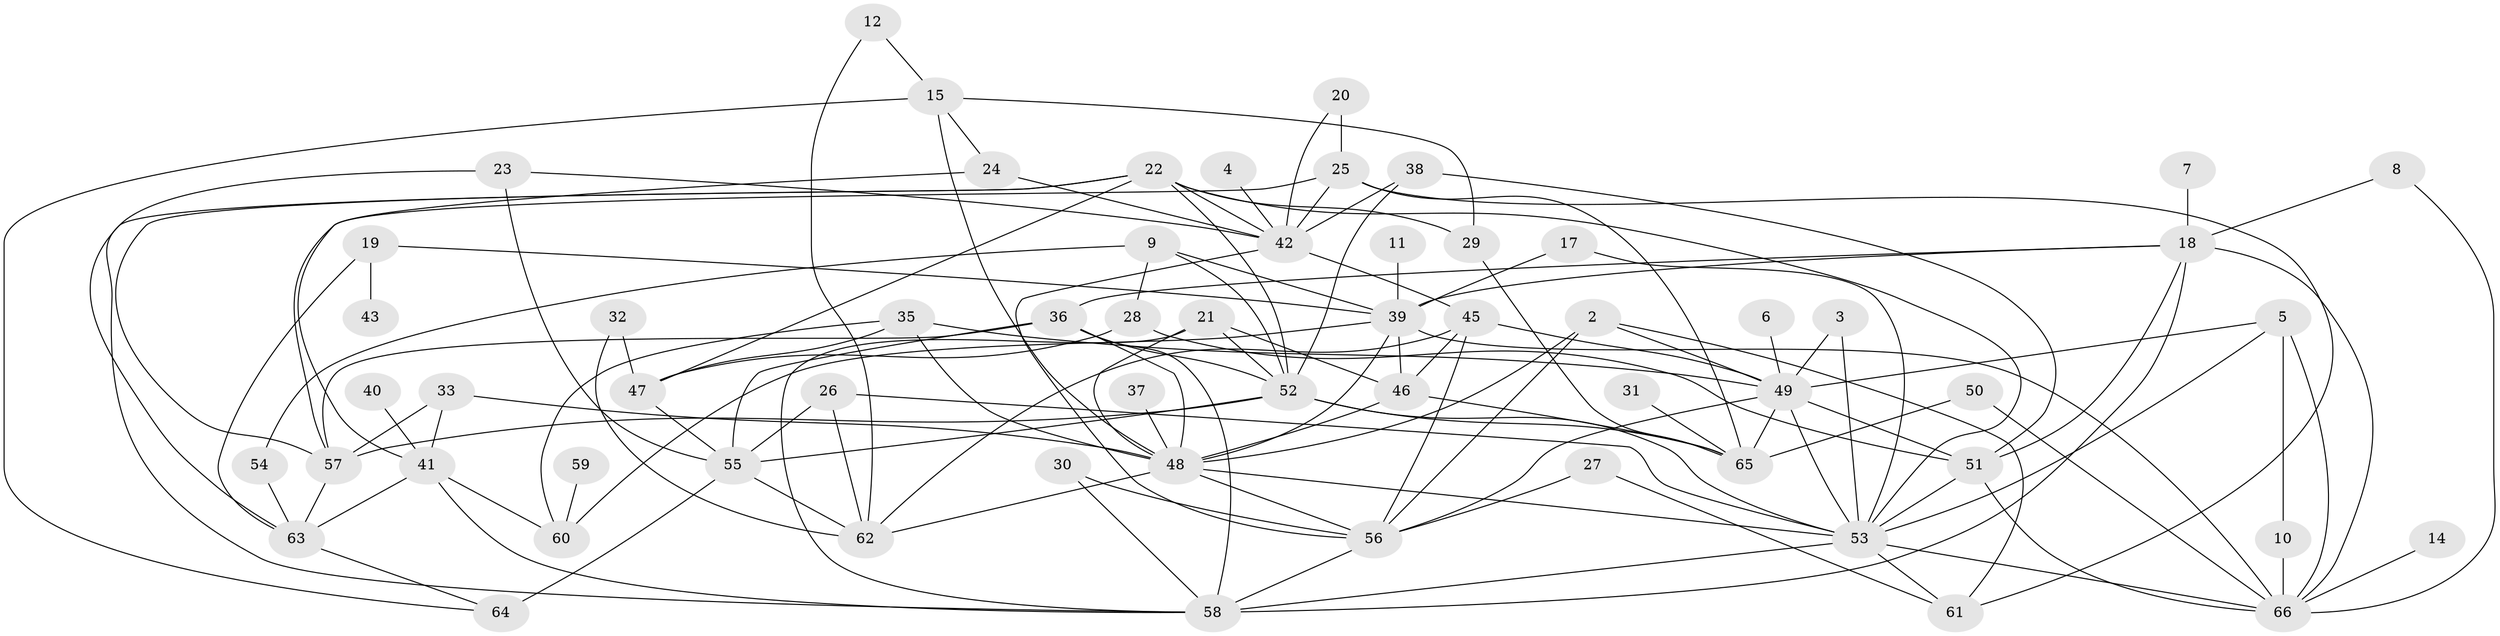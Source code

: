 // original degree distribution, {0: 0.03816793893129771, 7: 0.022900763358778626, 4: 0.12213740458015267, 3: 0.22900763358778625, 6: 0.0916030534351145, 2: 0.19083969465648856, 1: 0.183206106870229, 5: 0.11450381679389313, 8: 0.007633587786259542}
// Generated by graph-tools (version 1.1) at 2025/49/03/09/25 03:49:06]
// undirected, 61 vertices, 131 edges
graph export_dot {
graph [start="1"]
  node [color=gray90,style=filled];
  2;
  3;
  4;
  5;
  6;
  7;
  8;
  9;
  10;
  11;
  12;
  14;
  15;
  17;
  18;
  19;
  20;
  21;
  22;
  23;
  24;
  25;
  26;
  27;
  28;
  29;
  30;
  31;
  32;
  33;
  35;
  36;
  37;
  38;
  39;
  40;
  41;
  42;
  43;
  45;
  46;
  47;
  48;
  49;
  50;
  51;
  52;
  53;
  54;
  55;
  56;
  57;
  58;
  59;
  60;
  61;
  62;
  63;
  64;
  65;
  66;
  2 -- 48 [weight=2.0];
  2 -- 49 [weight=1.0];
  2 -- 56 [weight=1.0];
  2 -- 61 [weight=1.0];
  3 -- 49 [weight=1.0];
  3 -- 53 [weight=1.0];
  4 -- 42 [weight=1.0];
  5 -- 10 [weight=1.0];
  5 -- 49 [weight=1.0];
  5 -- 53 [weight=1.0];
  5 -- 66 [weight=1.0];
  6 -- 49 [weight=1.0];
  7 -- 18 [weight=1.0];
  8 -- 18 [weight=1.0];
  8 -- 66 [weight=1.0];
  9 -- 28 [weight=1.0];
  9 -- 39 [weight=1.0];
  9 -- 52 [weight=1.0];
  9 -- 54 [weight=1.0];
  10 -- 66 [weight=1.0];
  11 -- 39 [weight=1.0];
  12 -- 15 [weight=1.0];
  12 -- 62 [weight=1.0];
  14 -- 66 [weight=1.0];
  15 -- 24 [weight=1.0];
  15 -- 29 [weight=1.0];
  15 -- 48 [weight=1.0];
  15 -- 64 [weight=1.0];
  17 -- 39 [weight=1.0];
  17 -- 53 [weight=1.0];
  18 -- 36 [weight=1.0];
  18 -- 39 [weight=1.0];
  18 -- 51 [weight=1.0];
  18 -- 58 [weight=1.0];
  18 -- 66 [weight=1.0];
  19 -- 39 [weight=1.0];
  19 -- 43 [weight=1.0];
  19 -- 63 [weight=1.0];
  20 -- 25 [weight=2.0];
  20 -- 42 [weight=1.0];
  21 -- 46 [weight=1.0];
  21 -- 48 [weight=1.0];
  21 -- 52 [weight=1.0];
  21 -- 58 [weight=1.0];
  22 -- 29 [weight=1.0];
  22 -- 42 [weight=1.0];
  22 -- 47 [weight=1.0];
  22 -- 52 [weight=1.0];
  22 -- 53 [weight=1.0];
  22 -- 57 [weight=1.0];
  22 -- 58 [weight=1.0];
  23 -- 42 [weight=1.0];
  23 -- 55 [weight=1.0];
  23 -- 63 [weight=1.0];
  24 -- 41 [weight=1.0];
  24 -- 42 [weight=1.0];
  25 -- 42 [weight=1.0];
  25 -- 57 [weight=1.0];
  25 -- 61 [weight=1.0];
  25 -- 65 [weight=1.0];
  26 -- 53 [weight=1.0];
  26 -- 55 [weight=1.0];
  26 -- 62 [weight=1.0];
  27 -- 56 [weight=1.0];
  27 -- 61 [weight=1.0];
  28 -- 47 [weight=1.0];
  28 -- 51 [weight=1.0];
  29 -- 65 [weight=1.0];
  30 -- 56 [weight=1.0];
  30 -- 58 [weight=1.0];
  31 -- 65 [weight=1.0];
  32 -- 47 [weight=1.0];
  32 -- 62 [weight=1.0];
  33 -- 41 [weight=1.0];
  33 -- 48 [weight=1.0];
  33 -- 57 [weight=1.0];
  35 -- 47 [weight=1.0];
  35 -- 48 [weight=1.0];
  35 -- 49 [weight=1.0];
  35 -- 60 [weight=1.0];
  36 -- 48 [weight=1.0];
  36 -- 52 [weight=1.0];
  36 -- 55 [weight=1.0];
  36 -- 57 [weight=1.0];
  36 -- 58 [weight=1.0];
  37 -- 48 [weight=1.0];
  38 -- 42 [weight=1.0];
  38 -- 51 [weight=1.0];
  38 -- 52 [weight=1.0];
  39 -- 46 [weight=1.0];
  39 -- 48 [weight=1.0];
  39 -- 60 [weight=1.0];
  39 -- 66 [weight=1.0];
  40 -- 41 [weight=1.0];
  41 -- 58 [weight=1.0];
  41 -- 60 [weight=1.0];
  41 -- 63 [weight=1.0];
  42 -- 45 [weight=1.0];
  42 -- 56 [weight=1.0];
  45 -- 46 [weight=1.0];
  45 -- 49 [weight=1.0];
  45 -- 56 [weight=1.0];
  45 -- 62 [weight=1.0];
  46 -- 48 [weight=1.0];
  46 -- 65 [weight=1.0];
  47 -- 55 [weight=1.0];
  48 -- 53 [weight=1.0];
  48 -- 56 [weight=1.0];
  48 -- 62 [weight=1.0];
  49 -- 51 [weight=1.0];
  49 -- 53 [weight=1.0];
  49 -- 56 [weight=1.0];
  49 -- 65 [weight=1.0];
  50 -- 65 [weight=1.0];
  50 -- 66 [weight=1.0];
  51 -- 53 [weight=1.0];
  51 -- 66 [weight=1.0];
  52 -- 53 [weight=1.0];
  52 -- 55 [weight=1.0];
  52 -- 57 [weight=1.0];
  52 -- 65 [weight=1.0];
  53 -- 58 [weight=1.0];
  53 -- 61 [weight=1.0];
  53 -- 66 [weight=1.0];
  54 -- 63 [weight=1.0];
  55 -- 62 [weight=1.0];
  55 -- 64 [weight=2.0];
  56 -- 58 [weight=1.0];
  57 -- 63 [weight=1.0];
  59 -- 60 [weight=1.0];
  63 -- 64 [weight=1.0];
}
